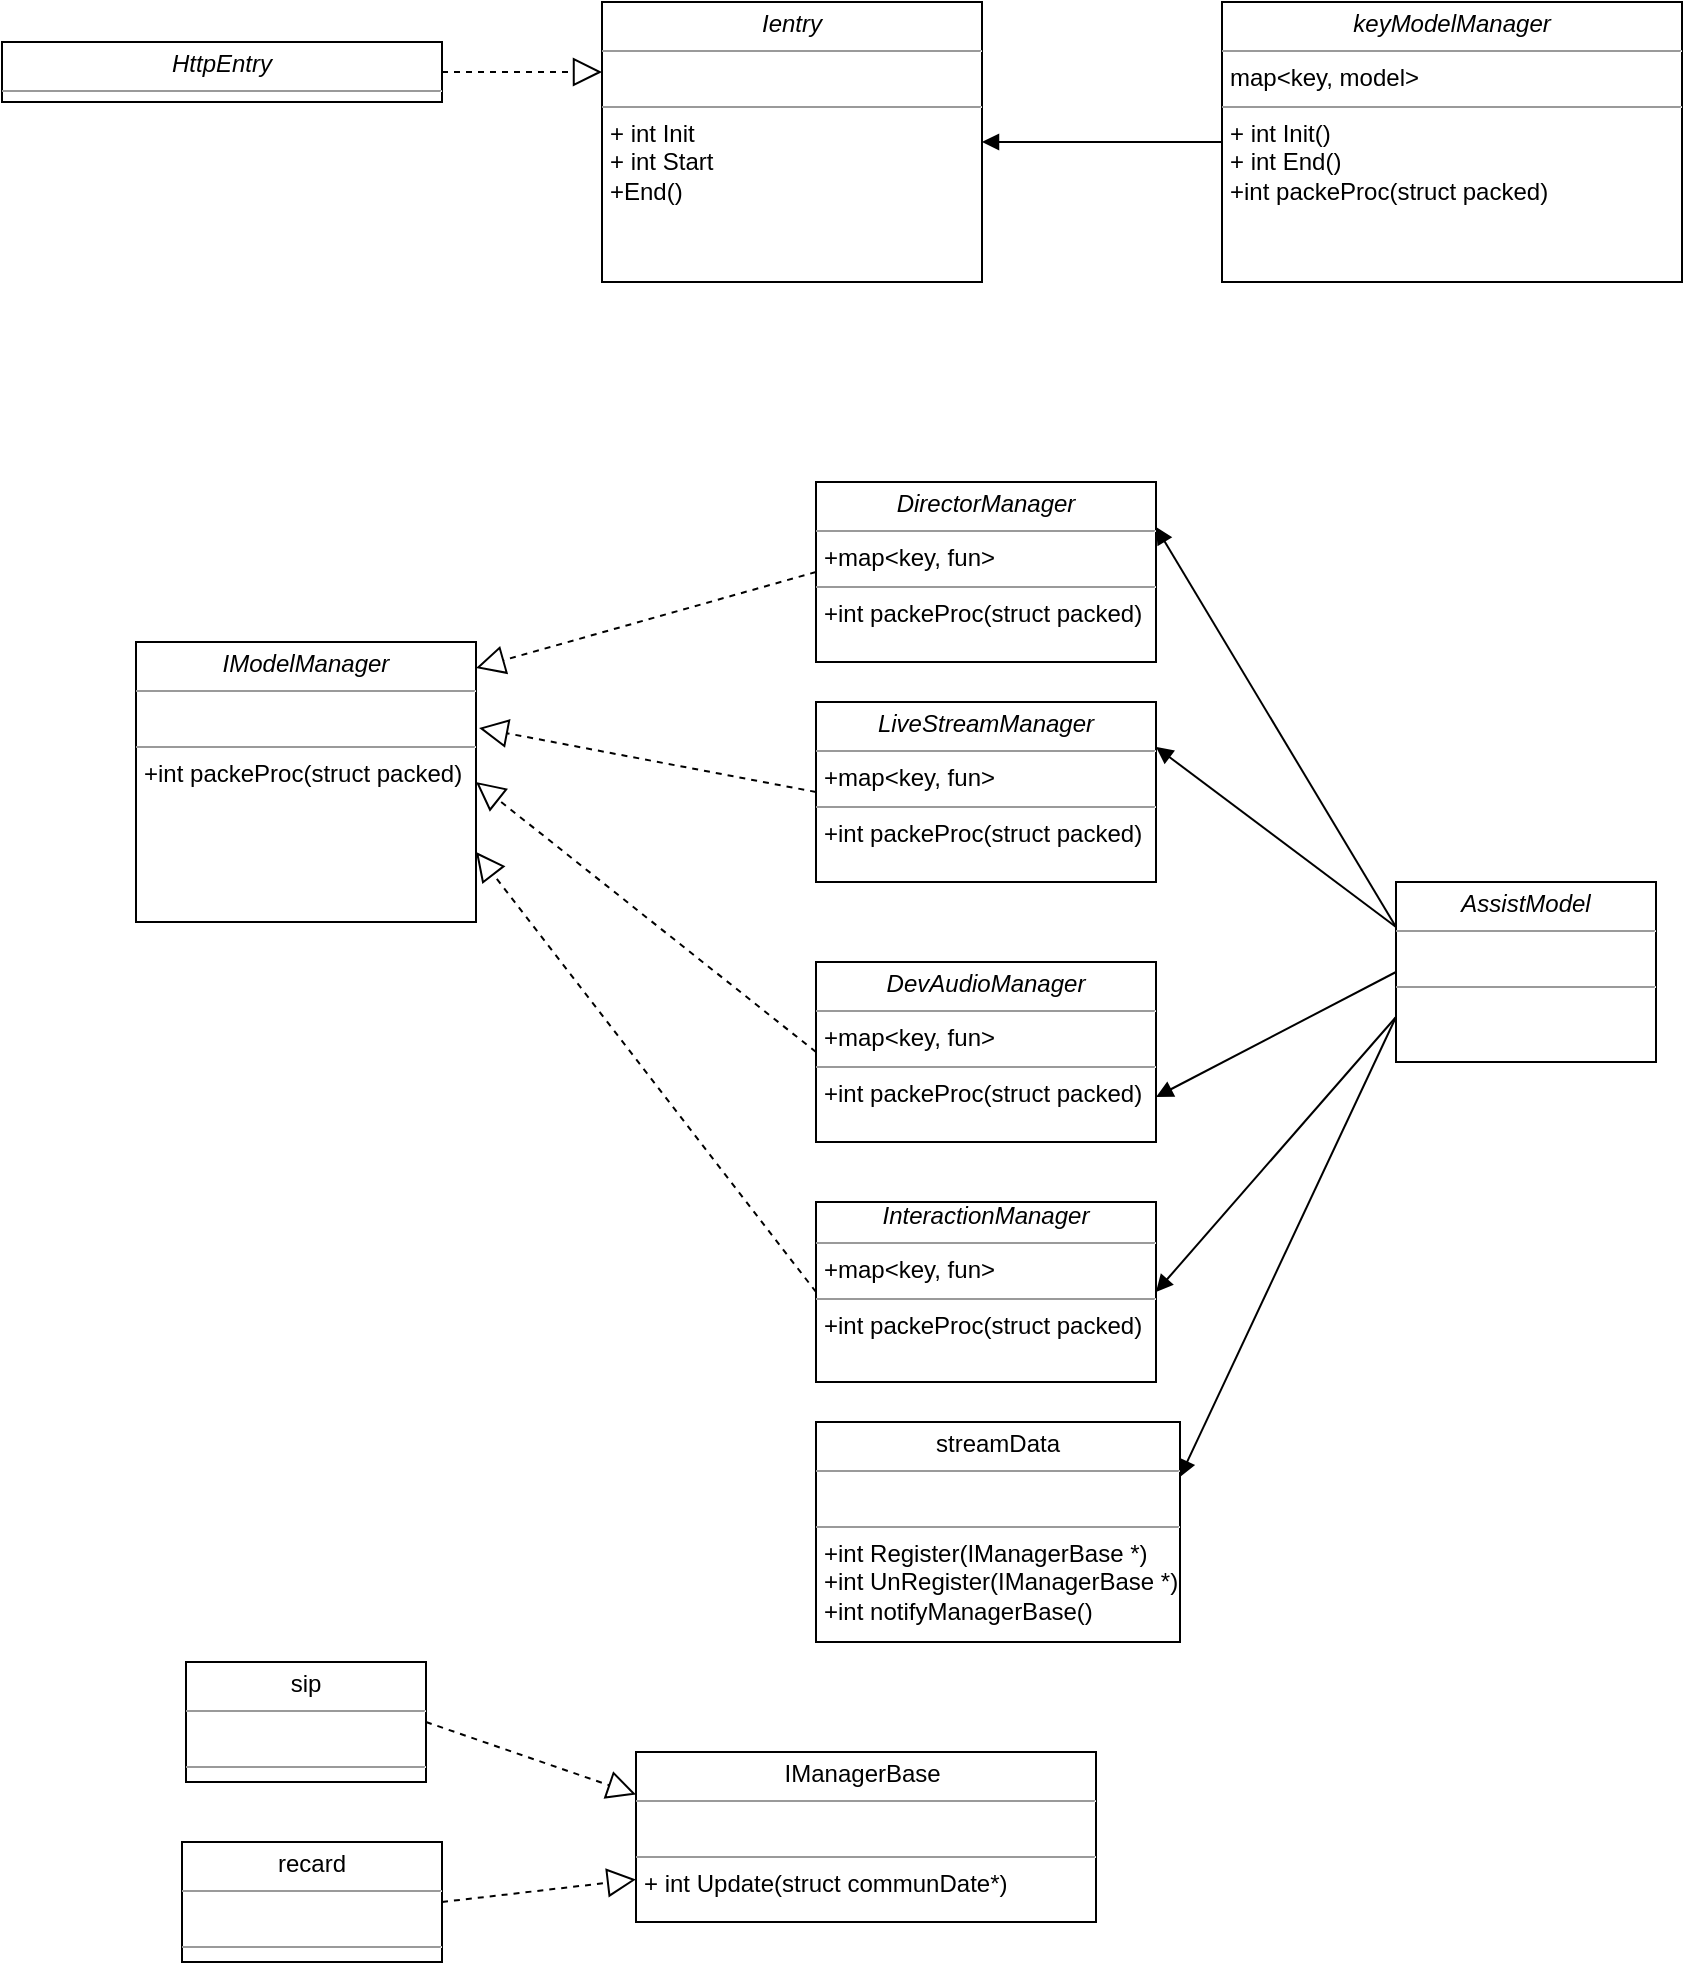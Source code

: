 <mxfile version="10.9.4" type="github"><diagram name="Page-1" id="c4acf3e9-155e-7222-9cf6-157b1a14988f"><mxGraphModel dx="1662" dy="796" grid="1" gridSize="10" guides="1" tooltips="1" connect="1" arrows="1" fold="1" page="1" pageScale="1" pageWidth="850" pageHeight="1100" background="#ffffff" math="0" shadow="0"><root><mxCell id="0"/><mxCell id="1" parent="0"/><mxCell id="5d2195bd80daf111-18" value="&lt;p style=&quot;margin: 0px ; margin-top: 4px ; text-align: center&quot;&gt;&lt;i&gt;Ientry&lt;/i&gt;&lt;/p&gt;&lt;hr size=&quot;1&quot;&gt;&lt;p style=&quot;margin: 0px ; margin-left: 4px&quot;&gt;&lt;br&gt;&lt;/p&gt;&lt;hr size=&quot;1&quot;&gt;&lt;p style=&quot;margin: 0px ; margin-left: 4px&quot;&gt;+ int Init&lt;br&gt;+ int Start&lt;/p&gt;&lt;p style=&quot;margin: 0px ; margin-left: 4px&quot;&gt;+End()&lt;/p&gt;" style="verticalAlign=top;align=left;overflow=fill;fontSize=12;fontFamily=Helvetica;html=1;rounded=0;shadow=0;comic=0;labelBackgroundColor=none;strokeColor=#000000;strokeWidth=1;fillColor=#ffffff;" parent="1" vertex="1"><mxGeometry x="303" y="70" width="190" height="140" as="geometry"/></mxCell><mxCell id="hRWsQAk9_q_5CtCunidB-2" value="&lt;p style=&quot;margin: 0px ; margin-top: 4px ; text-align: center&quot;&gt;&lt;i&gt;HttpEntry&lt;/i&gt;&lt;/p&gt;&lt;hr size=&quot;1&quot;&gt;&lt;p style=&quot;margin: 0px ; margin-left: 4px&quot;&gt;&lt;br&gt;&lt;/p&gt;&lt;hr size=&quot;1&quot;&gt;&lt;p style=&quot;margin: 0px ; margin-left: 4px&quot;&gt;&lt;br&gt;&lt;/p&gt;" style="verticalAlign=top;align=left;overflow=fill;fontSize=12;fontFamily=Helvetica;html=1;rounded=0;shadow=0;comic=0;labelBackgroundColor=none;strokeColor=#000000;strokeWidth=1;fillColor=#ffffff;" parent="1" vertex="1"><mxGeometry x="3" y="90" width="220" height="30" as="geometry"/></mxCell><mxCell id="hRWsQAk9_q_5CtCunidB-3" value="" style="endArrow=block;dashed=1;endFill=0;endSize=12;html=1;entryX=0;entryY=0.25;entryDx=0;entryDy=0;exitX=1;exitY=0.5;exitDx=0;exitDy=0;" parent="1" source="hRWsQAk9_q_5CtCunidB-2" target="5d2195bd80daf111-18" edge="1"><mxGeometry width="160" relative="1" as="geometry"><mxPoint x="83" y="210" as="sourcePoint"/><mxPoint x="243" y="210" as="targetPoint"/></mxGeometry></mxCell><mxCell id="hRWsQAk9_q_5CtCunidB-4" value="&lt;p style=&quot;margin: 0px ; margin-top: 4px ; text-align: center&quot;&gt;&lt;i&gt;keyModelManager&lt;/i&gt;&lt;/p&gt;&lt;hr size=&quot;1&quot;&gt;&lt;p style=&quot;margin: 0px ; margin-left: 4px&quot;&gt;map&amp;lt;key, model&amp;gt;&lt;/p&gt;&lt;hr size=&quot;1&quot;&gt;&lt;p style=&quot;margin: 0px ; margin-left: 4px&quot;&gt;+ int Init()&lt;br&gt;+ int End()&lt;/p&gt;&lt;p style=&quot;margin: 0px ; margin-left: 4px&quot;&gt;+int packeProc(struct packed)&lt;/p&gt;" style="verticalAlign=top;align=left;overflow=fill;fontSize=12;fontFamily=Helvetica;html=1;rounded=0;shadow=0;comic=0;labelBackgroundColor=none;strokeColor=#000000;strokeWidth=1;fillColor=#ffffff;" parent="1" vertex="1"><mxGeometry x="613" y="70" width="230" height="140" as="geometry"/></mxCell><mxCell id="hRWsQAk9_q_5CtCunidB-13" value="" style="html=1;verticalAlign=bottom;endArrow=block;entryX=1;entryY=0.5;entryDx=0;entryDy=0;exitX=0;exitY=0.5;exitDx=0;exitDy=0;" parent="1" source="hRWsQAk9_q_5CtCunidB-4" target="5d2195bd80daf111-18" edge="1"><mxGeometry width="80" relative="1" as="geometry"><mxPoint x="73" y="280" as="sourcePoint"/><mxPoint x="153" y="280" as="targetPoint"/></mxGeometry></mxCell><mxCell id="FgSPwBX7Uu8gBfBLo_qe-32" value="&lt;p style=&quot;margin: 0px ; margin-top: 4px ; text-align: center&quot;&gt;&lt;span style=&quot;text-align: left&quot;&gt;streamData&lt;/span&gt;&lt;br&gt;&lt;/p&gt;&lt;hr size=&quot;1&quot;&gt;&lt;p style=&quot;margin: 0px ; margin-left: 4px&quot;&gt;&lt;br&gt;&lt;/p&gt;&lt;hr size=&quot;1&quot;&gt;&lt;p style=&quot;margin: 0px ; margin-left: 4px&quot;&gt;+&lt;span&gt;int Register(IManagerBase *)&lt;/span&gt;&lt;/p&gt;&lt;p style=&quot;margin: 0px 0px 0px 4px&quot;&gt;+int UnRegister(IManagerBase *)&lt;/p&gt;&lt;p style=&quot;margin: 0px 0px 0px 4px&quot;&gt;+int notifyManagerBase()&lt;/p&gt;&lt;p style=&quot;margin: 0px ; margin-left: 4px&quot;&gt;&lt;br&gt;&lt;/p&gt;" style="verticalAlign=top;align=left;overflow=fill;fontSize=12;fontFamily=Helvetica;html=1;rounded=0;shadow=0;comic=0;labelBackgroundColor=none;strokeColor=#000000;strokeWidth=1;fillColor=#ffffff;" parent="1" vertex="1"><mxGeometry x="410" y="780" width="182" height="110" as="geometry"/></mxCell><mxCell id="-tyvcWJgqWN16xtKV-Ea-1" value="&lt;p style=&quot;margin: 0px ; margin-top: 4px ; text-align: center&quot;&gt;&lt;i&gt;IModelManager&lt;/i&gt;&lt;/p&gt;&lt;hr size=&quot;1&quot;&gt;&lt;p style=&quot;margin: 0px ; margin-left: 4px&quot;&gt;&lt;br&gt;&lt;/p&gt;&lt;hr size=&quot;1&quot;&gt;&lt;p style=&quot;margin: 0px ; margin-left: 4px&quot;&gt;&lt;span&gt;+int packeProc(struct packed)&lt;/span&gt;&lt;br&gt;&lt;/p&gt;" style="verticalAlign=top;align=left;overflow=fill;fontSize=12;fontFamily=Helvetica;html=1;rounded=0;shadow=0;comic=0;labelBackgroundColor=none;strokeColor=#000000;strokeWidth=1;fillColor=#ffffff;" vertex="1" parent="1"><mxGeometry x="70" y="390" width="170" height="140" as="geometry"/></mxCell><mxCell id="-tyvcWJgqWN16xtKV-Ea-2" value="" style="endArrow=block;dashed=1;endFill=0;endSize=12;html=1;exitX=0;exitY=0.5;exitDx=0;exitDy=0;" edge="1" parent="1" source="-tyvcWJgqWN16xtKV-Ea-3"><mxGeometry width="160" relative="1" as="geometry"><mxPoint x="370" y="355" as="sourcePoint"/><mxPoint x="240" y="403" as="targetPoint"/></mxGeometry></mxCell><mxCell id="-tyvcWJgqWN16xtKV-Ea-3" value="&lt;p style=&quot;margin: 0px ; margin-top: 4px ; text-align: center&quot;&gt;&lt;i&gt;DirectorManager&lt;/i&gt;&lt;/p&gt;&lt;hr size=&quot;1&quot;&gt;&lt;p style=&quot;margin: 0px ; margin-left: 4px&quot;&gt;+map&amp;lt;key, fun&amp;gt;&lt;br&gt;&lt;/p&gt;&lt;hr size=&quot;1&quot;&gt;&lt;p style=&quot;margin: 0px ; margin-left: 4px&quot;&gt;&lt;span&gt;+int packeProc(struct packed)&lt;/span&gt;&lt;br&gt;&lt;/p&gt;" style="verticalAlign=top;align=left;overflow=fill;fontSize=12;fontFamily=Helvetica;html=1;rounded=0;shadow=0;comic=0;labelBackgroundColor=none;strokeColor=#000000;strokeWidth=1;fillColor=#ffffff;" vertex="1" parent="1"><mxGeometry x="410" y="310" width="170" height="90" as="geometry"/></mxCell><mxCell id="-tyvcWJgqWN16xtKV-Ea-4" value="&lt;p style=&quot;margin: 0px ; margin-top: 4px ; text-align: center&quot;&gt;&lt;i&gt;LiveStreamManager&lt;/i&gt;&lt;/p&gt;&lt;hr size=&quot;1&quot;&gt;&lt;p style=&quot;margin: 0px ; margin-left: 4px&quot;&gt;+map&amp;lt;key, fun&amp;gt;&lt;br&gt;&lt;/p&gt;&lt;hr size=&quot;1&quot;&gt;&lt;p style=&quot;margin: 0px ; margin-left: 4px&quot;&gt;&lt;span&gt;+int packeProc(struct packed)&lt;/span&gt;&lt;br&gt;&lt;/p&gt;" style="verticalAlign=top;align=left;overflow=fill;fontSize=12;fontFamily=Helvetica;html=1;rounded=0;shadow=0;comic=0;labelBackgroundColor=none;strokeColor=#000000;strokeWidth=1;fillColor=#ffffff;" vertex="1" parent="1"><mxGeometry x="410" y="420" width="170" height="90" as="geometry"/></mxCell><mxCell id="-tyvcWJgqWN16xtKV-Ea-5" value="&lt;p style=&quot;margin: 0px ; margin-top: 4px ; text-align: center&quot;&gt;&lt;i&gt;DevAudioManager&lt;/i&gt;&lt;/p&gt;&lt;hr size=&quot;1&quot;&gt;&lt;p style=&quot;margin: 0px ; margin-left: 4px&quot;&gt;+map&amp;lt;key, fun&amp;gt;&lt;br&gt;&lt;/p&gt;&lt;hr size=&quot;1&quot;&gt;&lt;p style=&quot;margin: 0px ; margin-left: 4px&quot;&gt;&lt;span&gt;+int packeProc(struct packed)&lt;/span&gt;&lt;br&gt;&lt;/p&gt;" style="verticalAlign=top;align=left;overflow=fill;fontSize=12;fontFamily=Helvetica;html=1;rounded=0;shadow=0;comic=0;labelBackgroundColor=none;strokeColor=#000000;strokeWidth=1;fillColor=#ffffff;" vertex="1" parent="1"><mxGeometry x="410" y="550" width="170" height="90" as="geometry"/></mxCell><mxCell id="-tyvcWJgqWN16xtKV-Ea-6" value="" style="endArrow=block;dashed=1;endFill=0;endSize=12;html=1;entryX=1.009;entryY=0.307;entryDx=0;entryDy=0;exitX=0;exitY=0.5;exitDx=0;exitDy=0;entryPerimeter=0;" edge="1" parent="1" source="-tyvcWJgqWN16xtKV-Ea-4" target="-tyvcWJgqWN16xtKV-Ea-1"><mxGeometry width="160" relative="1" as="geometry"><mxPoint x="400" y="460" as="sourcePoint"/><mxPoint x="243" y="365" as="targetPoint"/></mxGeometry></mxCell><mxCell id="-tyvcWJgqWN16xtKV-Ea-7" value="" style="endArrow=block;dashed=1;endFill=0;endSize=12;html=1;entryX=1;entryY=0.5;entryDx=0;entryDy=0;exitX=0;exitY=0.5;exitDx=0;exitDy=0;" edge="1" parent="1" source="-tyvcWJgqWN16xtKV-Ea-5" target="-tyvcWJgqWN16xtKV-Ea-1"><mxGeometry width="160" relative="1" as="geometry"><mxPoint x="420" y="475" as="sourcePoint"/><mxPoint x="243" y="400" as="targetPoint"/></mxGeometry></mxCell><mxCell id="-tyvcWJgqWN16xtKV-Ea-9" value="&lt;p style=&quot;margin: 0px ; margin-top: 4px ; text-align: center&quot;&gt;&lt;i&gt;AssistModel&lt;/i&gt;&lt;/p&gt;&lt;hr size=&quot;1&quot;&gt;&lt;p style=&quot;margin: 0px ; margin-left: 4px&quot;&gt;&lt;br&gt;&lt;/p&gt;&lt;hr size=&quot;1&quot;&gt;&lt;p style=&quot;margin: 0px ; margin-left: 4px&quot;&gt;&lt;br&gt;&lt;/p&gt;" style="verticalAlign=top;align=left;overflow=fill;fontSize=12;fontFamily=Helvetica;html=1;rounded=0;shadow=0;comic=0;labelBackgroundColor=none;strokeColor=#000000;strokeWidth=1;fillColor=#ffffff;" vertex="1" parent="1"><mxGeometry x="700" y="510" width="130" height="90" as="geometry"/></mxCell><mxCell id="-tyvcWJgqWN16xtKV-Ea-10" value="&lt;div style=&quot;text-align: center&quot;&gt;&lt;span&gt;&lt;i&gt;Interaction&lt;/i&gt;&lt;/span&gt;&lt;i&gt;Manager&lt;/i&gt;&lt;/div&gt;&lt;hr size=&quot;1&quot;&gt;&lt;p style=&quot;margin: 0px ; margin-left: 4px&quot;&gt;+map&amp;lt;key, fun&amp;gt;&lt;br&gt;&lt;/p&gt;&lt;hr size=&quot;1&quot;&gt;&lt;p style=&quot;margin: 0px ; margin-left: 4px&quot;&gt;&lt;span&gt;+int packeProc(struct packed)&lt;/span&gt;&lt;br&gt;&lt;/p&gt;" style="verticalAlign=top;align=left;overflow=fill;fontSize=12;fontFamily=Helvetica;html=1;rounded=0;shadow=0;comic=0;labelBackgroundColor=none;strokeColor=#000000;strokeWidth=1;fillColor=#ffffff;" vertex="1" parent="1"><mxGeometry x="410" y="670" width="170" height="90" as="geometry"/></mxCell><mxCell id="-tyvcWJgqWN16xtKV-Ea-11" value="" style="endArrow=block;dashed=1;endFill=0;endSize=12;html=1;entryX=1;entryY=0.75;entryDx=0;entryDy=0;exitX=0;exitY=0.5;exitDx=0;exitDy=0;" edge="1" parent="1" source="-tyvcWJgqWN16xtKV-Ea-10" target="-tyvcWJgqWN16xtKV-Ea-1"><mxGeometry width="160" relative="1" as="geometry"><mxPoint x="420" y="605" as="sourcePoint"/><mxPoint x="250" y="505" as="targetPoint"/></mxGeometry></mxCell><mxCell id="-tyvcWJgqWN16xtKV-Ea-12" value="" style="html=1;verticalAlign=bottom;endArrow=block;entryX=1;entryY=0.25;entryDx=0;entryDy=0;exitX=0;exitY=0.25;exitDx=0;exitDy=0;" edge="1" parent="1" source="-tyvcWJgqWN16xtKV-Ea-9" target="-tyvcWJgqWN16xtKV-Ea-3"><mxGeometry width="80" relative="1" as="geometry"><mxPoint x="699" y="510" as="sourcePoint"/><mxPoint x="640" y="354.5" as="targetPoint"/></mxGeometry></mxCell><mxCell id="-tyvcWJgqWN16xtKV-Ea-13" value="" style="html=1;verticalAlign=bottom;endArrow=block;entryX=1;entryY=0.25;entryDx=0;entryDy=0;exitX=0;exitY=0.25;exitDx=0;exitDy=0;" edge="1" parent="1" source="-tyvcWJgqWN16xtKV-Ea-9" target="-tyvcWJgqWN16xtKV-Ea-4"><mxGeometry width="80" relative="1" as="geometry"><mxPoint x="830" y="492" as="sourcePoint"/><mxPoint x="650" y="343" as="targetPoint"/></mxGeometry></mxCell><mxCell id="-tyvcWJgqWN16xtKV-Ea-14" value="" style="html=1;verticalAlign=bottom;endArrow=block;entryX=1;entryY=0.75;entryDx=0;entryDy=0;exitX=0;exitY=0.5;exitDx=0;exitDy=0;" edge="1" parent="1" source="-tyvcWJgqWN16xtKV-Ea-9" target="-tyvcWJgqWN16xtKV-Ea-5"><mxGeometry width="80" relative="1" as="geometry"><mxPoint x="840" y="502" as="sourcePoint"/><mxPoint x="650" y="453" as="targetPoint"/></mxGeometry></mxCell><mxCell id="-tyvcWJgqWN16xtKV-Ea-15" value="" style="html=1;verticalAlign=bottom;endArrow=block;entryX=1;entryY=0.5;entryDx=0;entryDy=0;exitX=0;exitY=0.75;exitDx=0;exitDy=0;" edge="1" parent="1" source="-tyvcWJgqWN16xtKV-Ea-9" target="-tyvcWJgqWN16xtKV-Ea-10"><mxGeometry width="80" relative="1" as="geometry"><mxPoint x="840" y="525" as="sourcePoint"/><mxPoint x="650" y="628" as="targetPoint"/></mxGeometry></mxCell><mxCell id="-tyvcWJgqWN16xtKV-Ea-16" value="" style="html=1;verticalAlign=bottom;endArrow=block;entryX=1;entryY=0.25;entryDx=0;entryDy=0;exitX=0;exitY=0.75;exitDx=0;exitDy=0;" edge="1" parent="1" source="-tyvcWJgqWN16xtKV-Ea-9" target="FgSPwBX7Uu8gBfBLo_qe-32"><mxGeometry width="80" relative="1" as="geometry"><mxPoint x="830" y="560" as="sourcePoint"/><mxPoint x="650" y="750" as="targetPoint"/><Array as="points"/></mxGeometry></mxCell><mxCell id="-tyvcWJgqWN16xtKV-Ea-17" value="&lt;p style=&quot;margin: 0px ; margin-top: 4px ; text-align: center&quot;&gt;&lt;span style=&quot;text-align: left&quot;&gt;recard&lt;/span&gt;&lt;br&gt;&lt;/p&gt;&lt;hr size=&quot;1&quot;&gt;&lt;p style=&quot;margin: 0px ; margin-left: 4px&quot;&gt;&lt;br&gt;&lt;/p&gt;&lt;hr size=&quot;1&quot;&gt;&lt;p style=&quot;margin: 0px ; margin-left: 4px&quot;&gt;&lt;br&gt;&lt;/p&gt;&lt;p style=&quot;margin: 0px ; margin-left: 4px&quot;&gt;&lt;br&gt;&lt;/p&gt;" style="verticalAlign=top;align=left;overflow=fill;fontSize=12;fontFamily=Helvetica;html=1;rounded=0;shadow=0;comic=0;labelBackgroundColor=none;strokeColor=#000000;strokeWidth=1;fillColor=#ffffff;" vertex="1" parent="1"><mxGeometry x="93" y="990" width="130" height="60" as="geometry"/></mxCell><mxCell id="-tyvcWJgqWN16xtKV-Ea-18" value="&lt;p style=&quot;margin: 0px ; margin-top: 4px ; text-align: center&quot;&gt;&lt;span style=&quot;text-align: left&quot;&gt;IManagerBase&amp;nbsp;&lt;/span&gt;&lt;br&gt;&lt;/p&gt;&lt;hr size=&quot;1&quot;&gt;&lt;p style=&quot;margin: 0px ; margin-left: 4px&quot;&gt;&lt;br&gt;&lt;/p&gt;&lt;hr size=&quot;1&quot;&gt;&lt;p style=&quot;margin: 0px ; margin-left: 4px&quot;&gt;+ int Update(struct communDate*)&lt;br&gt;&lt;br&gt;&lt;/p&gt;" style="verticalAlign=top;align=left;overflow=fill;fontSize=12;fontFamily=Helvetica;html=1;rounded=0;shadow=0;comic=0;labelBackgroundColor=none;strokeColor=#000000;strokeWidth=1;fillColor=#ffffff;" vertex="1" parent="1"><mxGeometry x="320" y="945" width="230" height="85" as="geometry"/></mxCell><mxCell id="-tyvcWJgqWN16xtKV-Ea-20" value="" style="endArrow=block;dashed=1;endFill=0;endSize=12;html=1;entryX=0;entryY=0.75;entryDx=0;entryDy=0;exitX=1;exitY=0.5;exitDx=0;exitDy=0;" edge="1" parent="1" source="-tyvcWJgqWN16xtKV-Ea-17" target="-tyvcWJgqWN16xtKV-Ea-18"><mxGeometry width="160" relative="1" as="geometry"><mxPoint x="-375" y="815" as="sourcePoint"/><mxPoint x="-545" y="570" as="targetPoint"/></mxGeometry></mxCell><mxCell id="-tyvcWJgqWN16xtKV-Ea-21" value="&lt;p style=&quot;margin: 0px ; margin-top: 4px ; text-align: center&quot;&gt;&lt;span style=&quot;text-align: left&quot;&gt;sip&lt;/span&gt;&lt;br&gt;&lt;/p&gt;&lt;hr size=&quot;1&quot;&gt;&lt;p style=&quot;margin: 0px ; margin-left: 4px&quot;&gt;&lt;br&gt;&lt;/p&gt;&lt;hr size=&quot;1&quot;&gt;&lt;p style=&quot;margin: 0px ; margin-left: 4px&quot;&gt;&lt;br&gt;&lt;/p&gt;&lt;p style=&quot;margin: 0px ; margin-left: 4px&quot;&gt;&lt;br&gt;&lt;/p&gt;" style="verticalAlign=top;align=left;overflow=fill;fontSize=12;fontFamily=Helvetica;html=1;rounded=0;shadow=0;comic=0;labelBackgroundColor=none;strokeColor=#000000;strokeWidth=1;fillColor=#ffffff;" vertex="1" parent="1"><mxGeometry x="95" y="900" width="120" height="60" as="geometry"/></mxCell><mxCell id="-tyvcWJgqWN16xtKV-Ea-22" value="" style="endArrow=block;dashed=1;endFill=0;endSize=12;html=1;entryX=0;entryY=0.25;entryDx=0;entryDy=0;exitX=1;exitY=0.5;exitDx=0;exitDy=0;" edge="1" parent="1" source="-tyvcWJgqWN16xtKV-Ea-21" target="-tyvcWJgqWN16xtKV-Ea-18"><mxGeometry width="160" relative="1" as="geometry"><mxPoint x="295" y="1055" as="sourcePoint"/><mxPoint x="395" y="875" as="targetPoint"/></mxGeometry></mxCell></root></mxGraphModel></diagram></mxfile>